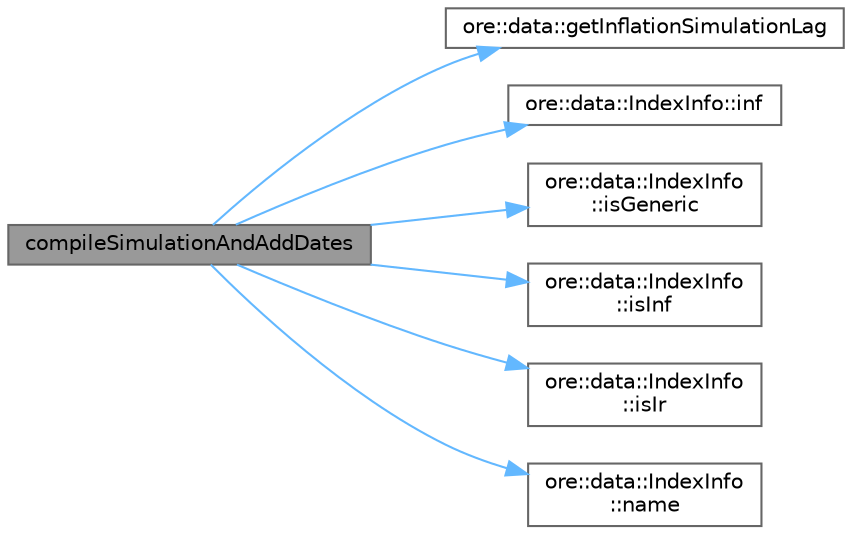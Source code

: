 digraph "compileSimulationAndAddDates"
{
 // INTERACTIVE_SVG=YES
 // LATEX_PDF_SIZE
  bgcolor="transparent";
  edge [fontname=Helvetica,fontsize=10,labelfontname=Helvetica,labelfontsize=10];
  node [fontname=Helvetica,fontsize=10,shape=box,height=0.2,width=0.4];
  rankdir="LR";
  Node1 [label="compileSimulationAndAddDates",height=0.2,width=0.4,color="gray40", fillcolor="grey60", style="filled", fontcolor="black",tooltip=" "];
  Node1 -> Node2 [color="steelblue1",style="solid"];
  Node2 [label="ore::data::getInflationSimulationLag",height=0.2,width=0.4,color="grey40", fillcolor="white", style="filled",URL="$namespaceore_1_1data.html#aad9a9a93df7c204cec193f1bfae5b389",tooltip=" "];
  Node1 -> Node3 [color="steelblue1",style="solid"];
  Node3 [label="ore::data::IndexInfo::inf",height=0.2,width=0.4,color="grey40", fillcolor="white", style="filled",URL="$classore_1_1data_1_1_index_info.html#a35221d7d2e86c8c4e808a40bf4ad3336",tooltip=" "];
  Node1 -> Node4 [color="steelblue1",style="solid"];
  Node4 [label="ore::data::IndexInfo\l::isGeneric",height=0.2,width=0.4,color="grey40", fillcolor="white", style="filled",URL="$classore_1_1data_1_1_index_info.html#aa57c7706b1a5f336e2d0b520e2a57c99",tooltip=" "];
  Node1 -> Node5 [color="steelblue1",style="solid"];
  Node5 [label="ore::data::IndexInfo\l::isInf",height=0.2,width=0.4,color="grey40", fillcolor="white", style="filled",URL="$classore_1_1data_1_1_index_info.html#afe8246e867e93283cdfac59d16941411",tooltip=" "];
  Node1 -> Node6 [color="steelblue1",style="solid"];
  Node6 [label="ore::data::IndexInfo\l::isIr",height=0.2,width=0.4,color="grey40", fillcolor="white", style="filled",URL="$classore_1_1data_1_1_index_info.html#a3dfdae6a512878460f83250ecafe7ab6",tooltip=" "];
  Node1 -> Node7 [color="steelblue1",style="solid"];
  Node7 [label="ore::data::IndexInfo\l::name",height=0.2,width=0.4,color="grey40", fillcolor="white", style="filled",URL="$classore_1_1data_1_1_index_info.html#a1d89c28bd42ba9a52da008bb69367171",tooltip=" "];
}

